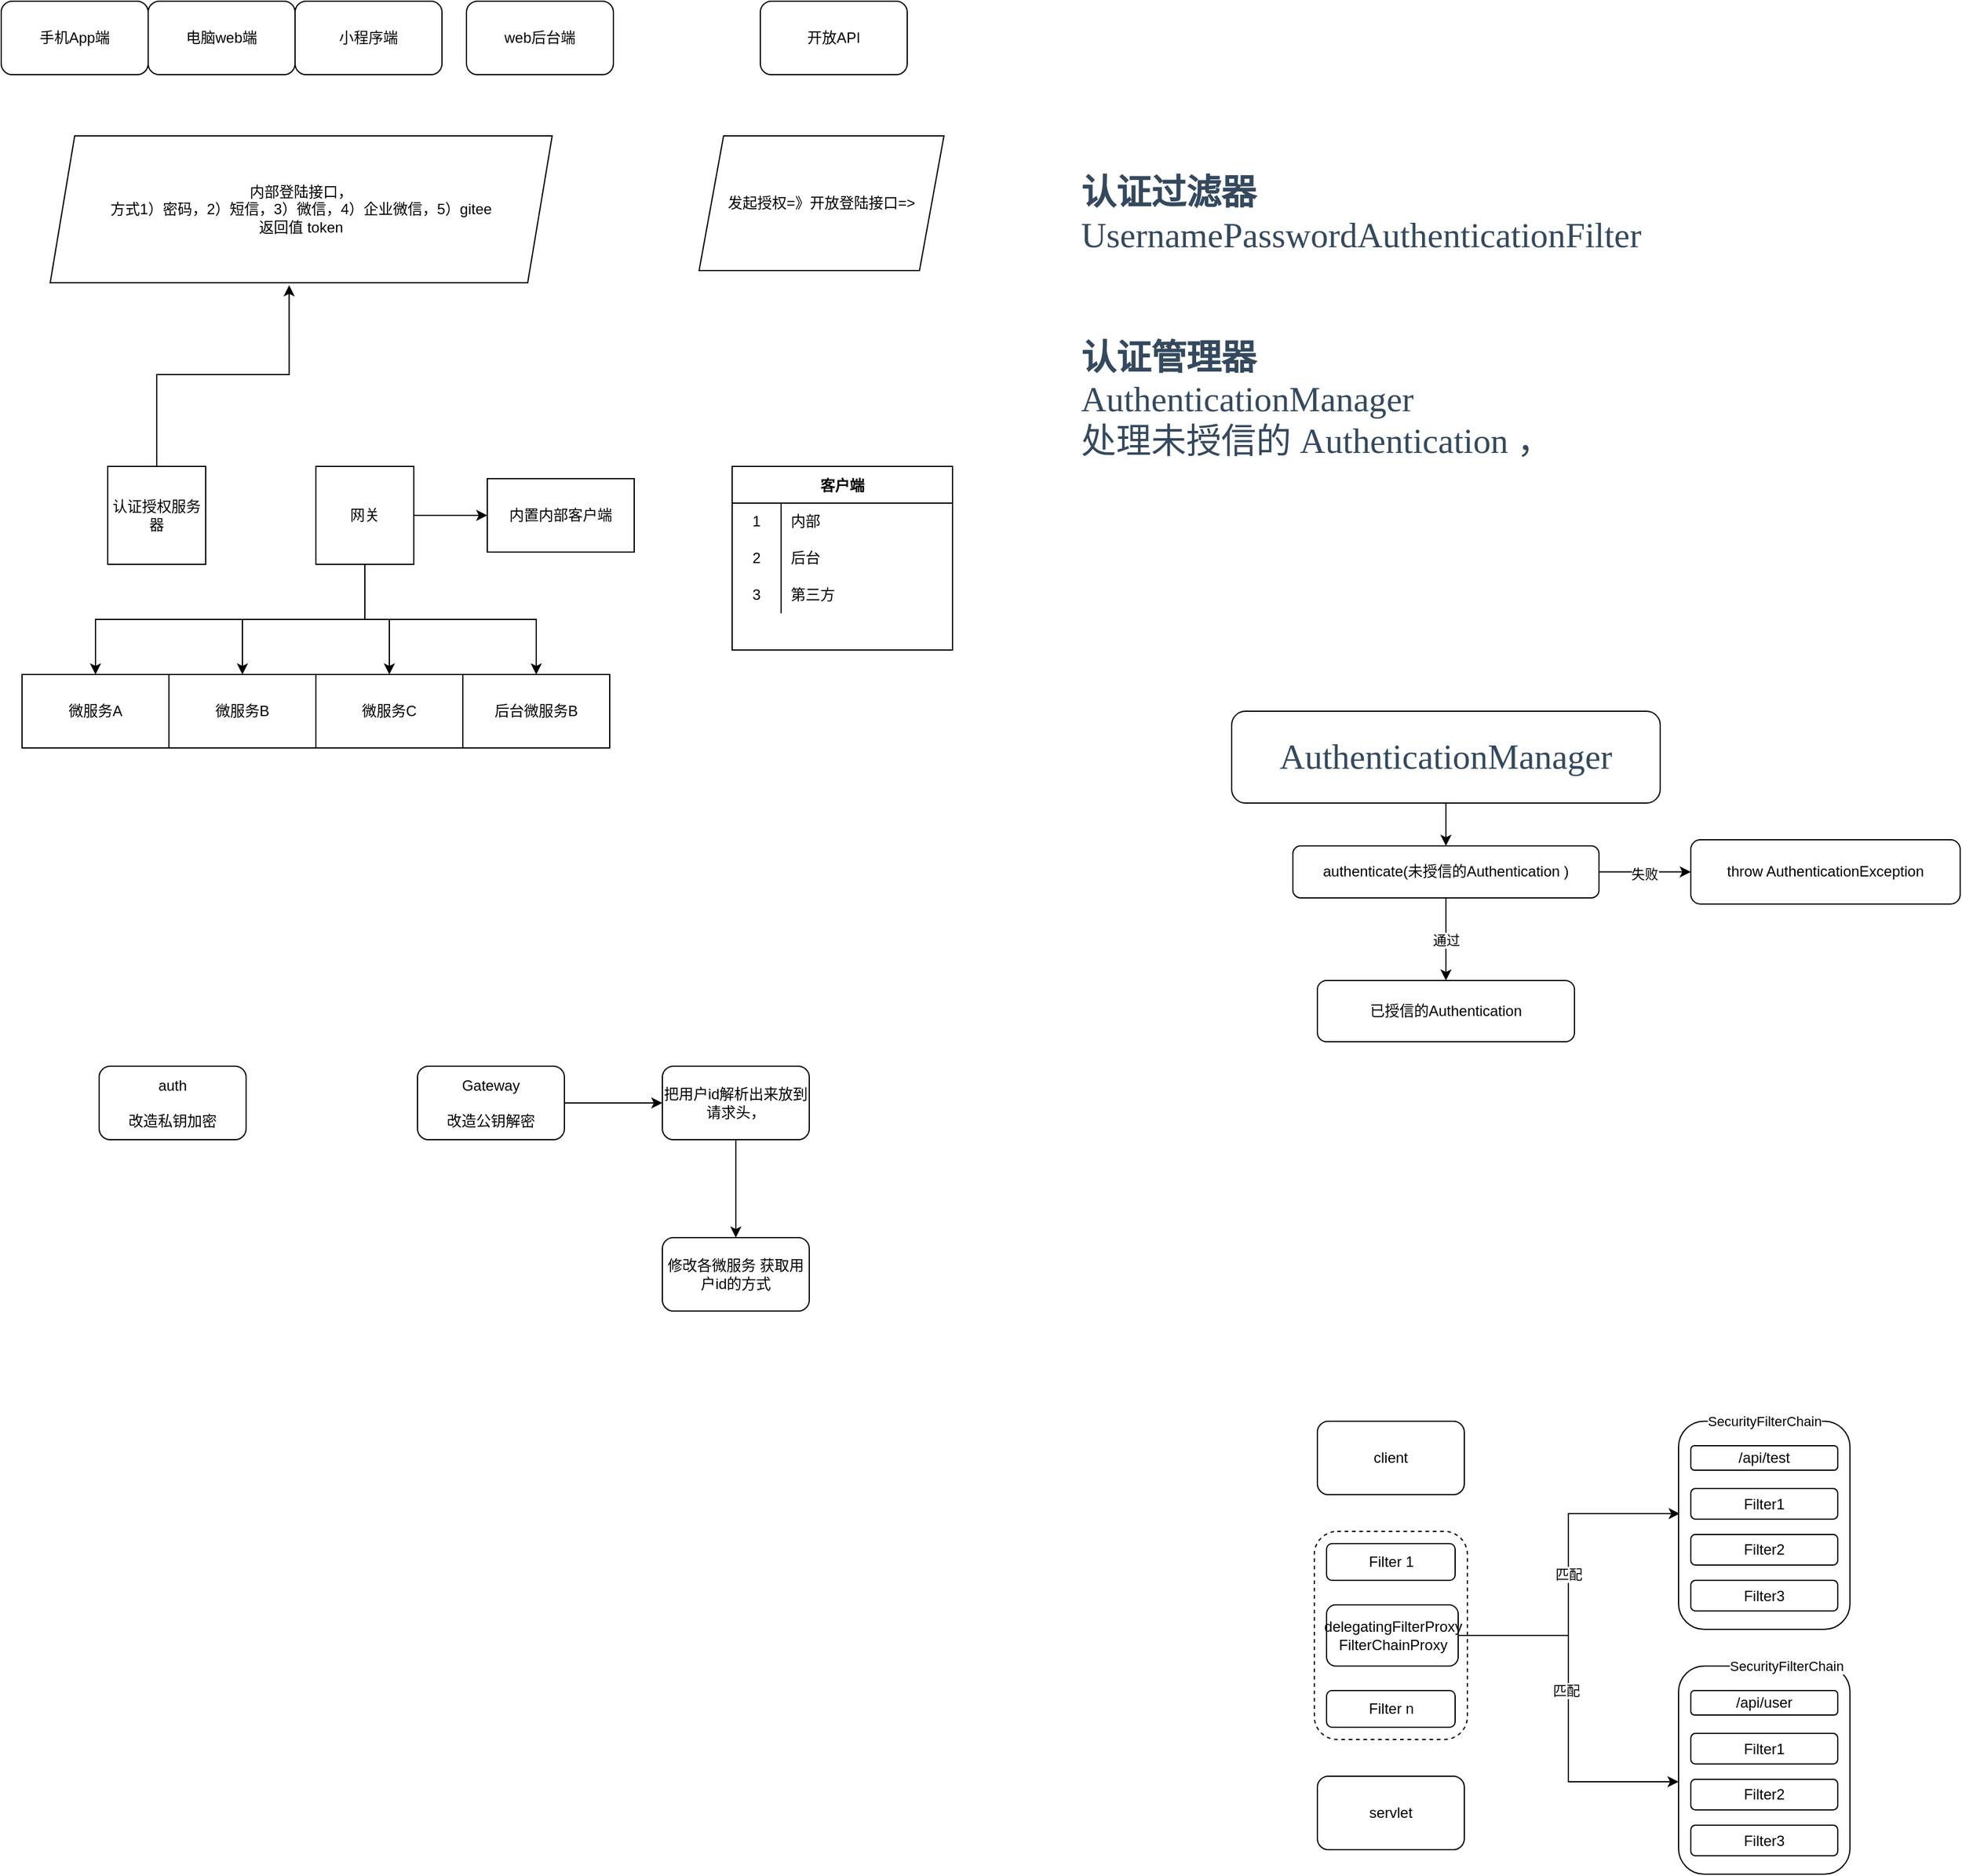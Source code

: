 <mxfile version="20.2.2" type="github">
  <diagram id="sbOqU3zDapwH8D-fXj_J" name="第 1 页">
    <mxGraphModel dx="946" dy="517" grid="1" gridSize="10" guides="1" tooltips="1" connect="1" arrows="1" fold="1" page="1" pageScale="1" pageWidth="827" pageHeight="1169" math="0" shadow="0">
      <root>
        <mxCell id="0" />
        <mxCell id="1" parent="0" />
        <mxCell id="_lD3nbYeC_mDzVaN2k-Z-4" style="edgeStyle=orthogonalEdgeStyle;rounded=0;orthogonalLoop=1;jettySize=auto;html=1;entryX=0.476;entryY=1.017;entryDx=0;entryDy=0;entryPerimeter=0;" parent="1" source="XvVI7B4_2iK0oCaXHntn-1" target="_lD3nbYeC_mDzVaN2k-Z-2" edge="1">
          <mxGeometry relative="1" as="geometry" />
        </mxCell>
        <mxCell id="XvVI7B4_2iK0oCaXHntn-1" value="认证授权服务器" style="whiteSpace=wrap;html=1;aspect=fixed;" parent="1" vertex="1">
          <mxGeometry x="137" y="400" width="80" height="80" as="geometry" />
        </mxCell>
        <mxCell id="XvVI7B4_2iK0oCaXHntn-20" value="" style="edgeStyle=orthogonalEdgeStyle;rounded=0;orthogonalLoop=1;jettySize=auto;html=1;" parent="1" source="XvVI7B4_2iK0oCaXHntn-5" target="XvVI7B4_2iK0oCaXHntn-19" edge="1">
          <mxGeometry relative="1" as="geometry" />
        </mxCell>
        <mxCell id="_lD3nbYeC_mDzVaN2k-Z-5" style="edgeStyle=orthogonalEdgeStyle;rounded=0;orthogonalLoop=1;jettySize=auto;html=1;exitX=0.5;exitY=1;exitDx=0;exitDy=0;" parent="1" source="XvVI7B4_2iK0oCaXHntn-5" target="XvVI7B4_2iK0oCaXHntn-11" edge="1">
          <mxGeometry relative="1" as="geometry" />
        </mxCell>
        <mxCell id="_lD3nbYeC_mDzVaN2k-Z-6" style="edgeStyle=orthogonalEdgeStyle;rounded=0;orthogonalLoop=1;jettySize=auto;html=1;exitX=0.5;exitY=1;exitDx=0;exitDy=0;" parent="1" source="XvVI7B4_2iK0oCaXHntn-5" target="XvVI7B4_2iK0oCaXHntn-12" edge="1">
          <mxGeometry relative="1" as="geometry" />
        </mxCell>
        <mxCell id="_lD3nbYeC_mDzVaN2k-Z-7" style="edgeStyle=orthogonalEdgeStyle;rounded=0;orthogonalLoop=1;jettySize=auto;html=1;exitX=0.5;exitY=1;exitDx=0;exitDy=0;entryX=0.5;entryY=0;entryDx=0;entryDy=0;" parent="1" source="XvVI7B4_2iK0oCaXHntn-5" target="XvVI7B4_2iK0oCaXHntn-14" edge="1">
          <mxGeometry relative="1" as="geometry" />
        </mxCell>
        <mxCell id="_lD3nbYeC_mDzVaN2k-Z-8" style="edgeStyle=orthogonalEdgeStyle;rounded=0;orthogonalLoop=1;jettySize=auto;html=1;exitX=0.5;exitY=1;exitDx=0;exitDy=0;" parent="1" source="XvVI7B4_2iK0oCaXHntn-5" target="XvVI7B4_2iK0oCaXHntn-13" edge="1">
          <mxGeometry relative="1" as="geometry" />
        </mxCell>
        <mxCell id="XvVI7B4_2iK0oCaXHntn-5" value="网关" style="whiteSpace=wrap;html=1;aspect=fixed;" parent="1" vertex="1">
          <mxGeometry x="307" y="400" width="80" height="80" as="geometry" />
        </mxCell>
        <mxCell id="XvVI7B4_2iK0oCaXHntn-6" value="电脑web端" style="rounded=1;whiteSpace=wrap;html=1;" parent="1" vertex="1">
          <mxGeometry x="170" y="20" width="120" height="60" as="geometry" />
        </mxCell>
        <mxCell id="XvVI7B4_2iK0oCaXHntn-7" value="web后台端" style="rounded=1;whiteSpace=wrap;html=1;" parent="1" vertex="1">
          <mxGeometry x="430" y="20" width="120" height="60" as="geometry" />
        </mxCell>
        <mxCell id="XvVI7B4_2iK0oCaXHntn-8" value="手机App端" style="rounded=1;whiteSpace=wrap;html=1;" parent="1" vertex="1">
          <mxGeometry x="50" y="20" width="120" height="60" as="geometry" />
        </mxCell>
        <mxCell id="XvVI7B4_2iK0oCaXHntn-9" value="小程序端" style="rounded=1;whiteSpace=wrap;html=1;" parent="1" vertex="1">
          <mxGeometry x="290" y="20" width="120" height="60" as="geometry" />
        </mxCell>
        <mxCell id="XvVI7B4_2iK0oCaXHntn-11" value="微服务A" style="rounded=0;whiteSpace=wrap;html=1;" parent="1" vertex="1">
          <mxGeometry x="67" y="570" width="120" height="60" as="geometry" />
        </mxCell>
        <mxCell id="XvVI7B4_2iK0oCaXHntn-12" value="微服务B" style="rounded=0;whiteSpace=wrap;html=1;" parent="1" vertex="1">
          <mxGeometry x="187" y="570" width="120" height="60" as="geometry" />
        </mxCell>
        <mxCell id="XvVI7B4_2iK0oCaXHntn-13" value="后台微服务B" style="rounded=0;whiteSpace=wrap;html=1;" parent="1" vertex="1">
          <mxGeometry x="427" y="570" width="120" height="60" as="geometry" />
        </mxCell>
        <mxCell id="XvVI7B4_2iK0oCaXHntn-14" value="微服务C" style="rounded=0;whiteSpace=wrap;html=1;" parent="1" vertex="1">
          <mxGeometry x="307" y="570" width="120" height="60" as="geometry" />
        </mxCell>
        <mxCell id="XvVI7B4_2iK0oCaXHntn-18" value="开放API" style="rounded=1;whiteSpace=wrap;html=1;" parent="1" vertex="1">
          <mxGeometry x="670" y="20" width="120" height="60" as="geometry" />
        </mxCell>
        <mxCell id="XvVI7B4_2iK0oCaXHntn-19" value="内置内部客户端" style="whiteSpace=wrap;html=1;" parent="1" vertex="1">
          <mxGeometry x="447" y="410" width="120" height="60" as="geometry" />
        </mxCell>
        <mxCell id="XvVI7B4_2iK0oCaXHntn-21" value="客户端" style="shape=table;startSize=30;container=1;collapsible=0;childLayout=tableLayout;fixedRows=1;rowLines=0;fontStyle=1;" parent="1" vertex="1">
          <mxGeometry x="647" y="400" width="180" height="150" as="geometry" />
        </mxCell>
        <mxCell id="XvVI7B4_2iK0oCaXHntn-22" value="" style="shape=tableRow;horizontal=0;startSize=0;swimlaneHead=0;swimlaneBody=0;top=0;left=0;bottom=0;right=0;collapsible=0;dropTarget=0;fillColor=none;points=[[0,0.5],[1,0.5]];portConstraint=eastwest;" parent="XvVI7B4_2iK0oCaXHntn-21" vertex="1">
          <mxGeometry y="30" width="180" height="30" as="geometry" />
        </mxCell>
        <mxCell id="XvVI7B4_2iK0oCaXHntn-23" value="1" style="shape=partialRectangle;html=1;whiteSpace=wrap;connectable=0;fillColor=none;top=0;left=0;bottom=0;right=0;overflow=hidden;pointerEvents=1;" parent="XvVI7B4_2iK0oCaXHntn-22" vertex="1">
          <mxGeometry width="40" height="30" as="geometry">
            <mxRectangle width="40" height="30" as="alternateBounds" />
          </mxGeometry>
        </mxCell>
        <mxCell id="XvVI7B4_2iK0oCaXHntn-24" value="内部" style="shape=partialRectangle;html=1;whiteSpace=wrap;connectable=0;fillColor=none;top=0;left=0;bottom=0;right=0;align=left;spacingLeft=6;overflow=hidden;" parent="XvVI7B4_2iK0oCaXHntn-22" vertex="1">
          <mxGeometry x="40" width="140" height="30" as="geometry">
            <mxRectangle width="140" height="30" as="alternateBounds" />
          </mxGeometry>
        </mxCell>
        <mxCell id="XvVI7B4_2iK0oCaXHntn-25" value="" style="shape=tableRow;horizontal=0;startSize=0;swimlaneHead=0;swimlaneBody=0;top=0;left=0;bottom=0;right=0;collapsible=0;dropTarget=0;fillColor=none;points=[[0,0.5],[1,0.5]];portConstraint=eastwest;" parent="XvVI7B4_2iK0oCaXHntn-21" vertex="1">
          <mxGeometry y="60" width="180" height="30" as="geometry" />
        </mxCell>
        <mxCell id="XvVI7B4_2iK0oCaXHntn-26" value="2" style="shape=partialRectangle;html=1;whiteSpace=wrap;connectable=0;fillColor=none;top=0;left=0;bottom=0;right=0;overflow=hidden;" parent="XvVI7B4_2iK0oCaXHntn-25" vertex="1">
          <mxGeometry width="40" height="30" as="geometry">
            <mxRectangle width="40" height="30" as="alternateBounds" />
          </mxGeometry>
        </mxCell>
        <mxCell id="XvVI7B4_2iK0oCaXHntn-27" value="后台" style="shape=partialRectangle;html=1;whiteSpace=wrap;connectable=0;fillColor=none;top=0;left=0;bottom=0;right=0;align=left;spacingLeft=6;overflow=hidden;" parent="XvVI7B4_2iK0oCaXHntn-25" vertex="1">
          <mxGeometry x="40" width="140" height="30" as="geometry">
            <mxRectangle width="140" height="30" as="alternateBounds" />
          </mxGeometry>
        </mxCell>
        <mxCell id="XvVI7B4_2iK0oCaXHntn-28" value="" style="shape=tableRow;horizontal=0;startSize=0;swimlaneHead=0;swimlaneBody=0;top=0;left=0;bottom=0;right=0;collapsible=0;dropTarget=0;fillColor=none;points=[[0,0.5],[1,0.5]];portConstraint=eastwest;" parent="XvVI7B4_2iK0oCaXHntn-21" vertex="1">
          <mxGeometry y="90" width="180" height="30" as="geometry" />
        </mxCell>
        <mxCell id="XvVI7B4_2iK0oCaXHntn-29" value="3" style="shape=partialRectangle;html=1;whiteSpace=wrap;connectable=0;fillColor=none;top=0;left=0;bottom=0;right=0;overflow=hidden;" parent="XvVI7B4_2iK0oCaXHntn-28" vertex="1">
          <mxGeometry width="40" height="30" as="geometry">
            <mxRectangle width="40" height="30" as="alternateBounds" />
          </mxGeometry>
        </mxCell>
        <mxCell id="XvVI7B4_2iK0oCaXHntn-30" value="第三方" style="shape=partialRectangle;html=1;whiteSpace=wrap;connectable=0;fillColor=none;top=0;left=0;bottom=0;right=0;align=left;spacingLeft=6;overflow=hidden;" parent="XvVI7B4_2iK0oCaXHntn-28" vertex="1">
          <mxGeometry x="40" width="140" height="30" as="geometry">
            <mxRectangle width="140" height="30" as="alternateBounds" />
          </mxGeometry>
        </mxCell>
        <mxCell id="_lD3nbYeC_mDzVaN2k-Z-2" value="内部登陆接口，&lt;br&gt;方式1）密码，2）短信，3）微信，4）企业微信，5）gitee &lt;br&gt;返回值 token" style="shape=parallelogram;perimeter=parallelogramPerimeter;whiteSpace=wrap;html=1;fixedSize=1;" parent="1" vertex="1">
          <mxGeometry x="90" y="130" width="410" height="120" as="geometry" />
        </mxCell>
        <mxCell id="_lD3nbYeC_mDzVaN2k-Z-3" value="发起授权=》开放登陆接口=&amp;gt;" style="shape=parallelogram;perimeter=parallelogramPerimeter;whiteSpace=wrap;html=1;fixedSize=1;" parent="1" vertex="1">
          <mxGeometry x="620" y="130" width="200" height="110" as="geometry" />
        </mxCell>
        <mxCell id="dB-1swMqweWZ10f8Y7Zz-1" value="auth&lt;br&gt;&lt;br&gt;改造私钥加密" style="rounded=1;whiteSpace=wrap;html=1;" parent="1" vertex="1">
          <mxGeometry x="130" y="890" width="120" height="60" as="geometry" />
        </mxCell>
        <mxCell id="dB-1swMqweWZ10f8Y7Zz-4" value="" style="edgeStyle=orthogonalEdgeStyle;rounded=0;orthogonalLoop=1;jettySize=auto;html=1;" parent="1" source="dB-1swMqweWZ10f8Y7Zz-2" target="dB-1swMqweWZ10f8Y7Zz-3" edge="1">
          <mxGeometry relative="1" as="geometry" />
        </mxCell>
        <mxCell id="dB-1swMqweWZ10f8Y7Zz-2" value="Gateway&lt;br&gt;&lt;br&gt;改造公钥解密" style="rounded=1;whiteSpace=wrap;html=1;" parent="1" vertex="1">
          <mxGeometry x="390" y="890" width="120" height="60" as="geometry" />
        </mxCell>
        <mxCell id="dB-1swMqweWZ10f8Y7Zz-6" value="" style="edgeStyle=orthogonalEdgeStyle;rounded=0;orthogonalLoop=1;jettySize=auto;html=1;" parent="1" source="dB-1swMqweWZ10f8Y7Zz-3" target="dB-1swMqweWZ10f8Y7Zz-5" edge="1">
          <mxGeometry relative="1" as="geometry" />
        </mxCell>
        <mxCell id="dB-1swMqweWZ10f8Y7Zz-3" value="把用户id解析出来放到请求头，" style="whiteSpace=wrap;html=1;rounded=1;" parent="1" vertex="1">
          <mxGeometry x="590" y="890" width="120" height="60" as="geometry" />
        </mxCell>
        <mxCell id="dB-1swMqweWZ10f8Y7Zz-5" value="修改各微服务 获取用户id的方式" style="whiteSpace=wrap;html=1;rounded=1;" parent="1" vertex="1">
          <mxGeometry x="590" y="1030" width="120" height="60" as="geometry" />
        </mxCell>
        <mxCell id="9sg7Zdg7qvi2RsmB70zo-3" value="&lt;br&gt;&lt;br&gt;&lt;br&gt;&lt;div&gt;&lt;span style=&quot;mso-spacerun:&#39;yes&#39;;font-size:21.46pt;font-family:MicrosoftYaHei-Bold;color:rgb(52,73,94);font-weight:bold;&quot;&gt;认证过滤器 &lt;/span&gt;&lt;/div&gt;&lt;div&gt;&lt;span style=&quot;mso-spacerun:&#39;yes&#39;;font-size:21.46pt;font-family:SourceSansPro-SemiBold;color:rgb(52,73,94);&quot;&gt;UsernamePasswordAuthenticationFilter&lt;/span&gt;&lt;/div&gt;" style="text;whiteSpace=wrap;html=1;" parent="1" vertex="1">
          <mxGeometry x="930" y="110" width="560" height="210" as="geometry" />
        </mxCell>
        <mxCell id="9sg7Zdg7qvi2RsmB70zo-4" value="&lt;br&gt;&lt;br&gt;&lt;br&gt;&lt;br&gt;&lt;div&gt;&lt;span style=&quot;mso-spacerun:&#39;yes&#39;;font-size:21.46pt;font-family:MicrosoftYaHei-Bold;color:rgb(52,73,94);font-weight:bold;&quot;&gt;认证管理器&lt;/span&gt;&lt;/div&gt;&lt;div&gt;&lt;span style=&quot;mso-spacerun:&#39;yes&#39;;font-size:21.46pt;font-family:SourceSansPro-SemiBold;color:rgb(52,73,94);&quot;&gt;AuthenticationManager &lt;/span&gt;&lt;/div&gt;&lt;div&gt;&lt;font face=&quot;SourceSansPro-SemiBold&quot; color=&quot;#34495e&quot;&gt;&lt;span style=&quot;font-size: 28.613px;&quot;&gt;处理未授信的 Authentication ，&lt;/span&gt;&lt;/font&gt;&lt;/div&gt;" style="text;whiteSpace=wrap;html=1;" parent="1" vertex="1">
          <mxGeometry x="930" y="230" width="490" height="170" as="geometry" />
        </mxCell>
        <mxCell id="9sg7Zdg7qvi2RsmB70zo-7" value="" style="edgeStyle=orthogonalEdgeStyle;rounded=0;orthogonalLoop=1;jettySize=auto;html=1;" parent="1" source="9sg7Zdg7qvi2RsmB70zo-5" target="9sg7Zdg7qvi2RsmB70zo-6" edge="1">
          <mxGeometry relative="1" as="geometry" />
        </mxCell>
        <mxCell id="9sg7Zdg7qvi2RsmB70zo-5" value="&lt;span style=&quot;color: rgb(52, 73, 94); font-family: SourceSansPro-SemiBold; font-size: 28.613px; text-align: left;&quot;&gt;AuthenticationManager&lt;/span&gt;" style="rounded=1;whiteSpace=wrap;html=1;" parent="1" vertex="1">
          <mxGeometry x="1055" y="600" width="350" height="75" as="geometry" />
        </mxCell>
        <mxCell id="9sg7Zdg7qvi2RsmB70zo-9" value="通过" style="edgeStyle=orthogonalEdgeStyle;rounded=0;orthogonalLoop=1;jettySize=auto;html=1;" parent="1" source="9sg7Zdg7qvi2RsmB70zo-6" target="9sg7Zdg7qvi2RsmB70zo-8" edge="1">
          <mxGeometry relative="1" as="geometry" />
        </mxCell>
        <mxCell id="9sg7Zdg7qvi2RsmB70zo-11" value="" style="edgeStyle=orthogonalEdgeStyle;rounded=0;orthogonalLoop=1;jettySize=auto;html=1;" parent="1" source="9sg7Zdg7qvi2RsmB70zo-6" target="9sg7Zdg7qvi2RsmB70zo-10" edge="1">
          <mxGeometry relative="1" as="geometry" />
        </mxCell>
        <mxCell id="9sg7Zdg7qvi2RsmB70zo-12" value="失败" style="edgeLabel;html=1;align=center;verticalAlign=middle;resizable=0;points=[];" parent="9sg7Zdg7qvi2RsmB70zo-11" vertex="1" connectable="0">
          <mxGeometry x="-0.025" relative="1" as="geometry">
            <mxPoint y="1" as="offset" />
          </mxGeometry>
        </mxCell>
        <mxCell id="9sg7Zdg7qvi2RsmB70zo-6" value="authenticate(未授信的Authentication )" style="whiteSpace=wrap;html=1;rounded=1;" parent="1" vertex="1">
          <mxGeometry x="1105" y="710" width="250" height="42.5" as="geometry" />
        </mxCell>
        <mxCell id="9sg7Zdg7qvi2RsmB70zo-8" value="已授信的Authentication" style="whiteSpace=wrap;html=1;rounded=1;" parent="1" vertex="1">
          <mxGeometry x="1125" y="820" width="210" height="50" as="geometry" />
        </mxCell>
        <mxCell id="9sg7Zdg7qvi2RsmB70zo-10" value="throw AuthenticationException" style="whiteSpace=wrap;html=1;rounded=1;" parent="1" vertex="1">
          <mxGeometry x="1430" y="705" width="220" height="52.5" as="geometry" />
        </mxCell>
        <mxCell id="tFS0zLNVQy8ZmJBDmRFz-1" value="client" style="rounded=1;whiteSpace=wrap;html=1;" vertex="1" parent="1">
          <mxGeometry x="1125" y="1180" width="120" height="60" as="geometry" />
        </mxCell>
        <mxCell id="tFS0zLNVQy8ZmJBDmRFz-2" value="servlet" style="whiteSpace=wrap;html=1;rounded=1;" vertex="1" parent="1">
          <mxGeometry x="1125" y="1470" width="120" height="60" as="geometry" />
        </mxCell>
        <mxCell id="tFS0zLNVQy8ZmJBDmRFz-4" value="" style="rounded=1;whiteSpace=wrap;html=1;dashed=1;" vertex="1" parent="1">
          <mxGeometry x="1122.5" y="1270" width="125" height="170" as="geometry" />
        </mxCell>
        <mxCell id="tFS0zLNVQy8ZmJBDmRFz-5" value="Filter 1" style="rounded=1;whiteSpace=wrap;html=1;" vertex="1" parent="1">
          <mxGeometry x="1132.5" y="1280" width="105" height="30" as="geometry" />
        </mxCell>
        <mxCell id="tFS0zLNVQy8ZmJBDmRFz-13" value="匹配" style="edgeStyle=orthogonalEdgeStyle;rounded=0;orthogonalLoop=1;jettySize=auto;html=1;exitX=1;exitY=0.5;exitDx=0;exitDy=0;entryX=0.007;entryY=0.444;entryDx=0;entryDy=0;entryPerimeter=0;" edge="1" parent="1" source="tFS0zLNVQy8ZmJBDmRFz-6" target="tFS0zLNVQy8ZmJBDmRFz-8">
          <mxGeometry relative="1" as="geometry" />
        </mxCell>
        <mxCell id="tFS0zLNVQy8ZmJBDmRFz-20" style="edgeStyle=orthogonalEdgeStyle;rounded=0;orthogonalLoop=1;jettySize=auto;html=1;exitX=1;exitY=0.5;exitDx=0;exitDy=0;entryX=0;entryY=0.556;entryDx=0;entryDy=0;entryPerimeter=0;" edge="1" parent="1" source="tFS0zLNVQy8ZmJBDmRFz-6" target="tFS0zLNVQy8ZmJBDmRFz-15">
          <mxGeometry relative="1" as="geometry" />
        </mxCell>
        <mxCell id="tFS0zLNVQy8ZmJBDmRFz-21" value="匹配" style="edgeLabel;html=1;align=center;verticalAlign=middle;resizable=0;points=[];" vertex="1" connectable="0" parent="tFS0zLNVQy8ZmJBDmRFz-20">
          <mxGeometry x="-0.102" y="-2" relative="1" as="geometry">
            <mxPoint as="offset" />
          </mxGeometry>
        </mxCell>
        <mxCell id="tFS0zLNVQy8ZmJBDmRFz-6" value="delegatingFilterProxy&lt;br&gt;FilterChainProxy" style="rounded=1;whiteSpace=wrap;html=1;" vertex="1" parent="1">
          <mxGeometry x="1132.5" y="1330" width="107.5" height="50" as="geometry" />
        </mxCell>
        <mxCell id="tFS0zLNVQy8ZmJBDmRFz-7" value="Filter n" style="rounded=1;whiteSpace=wrap;html=1;" vertex="1" parent="1">
          <mxGeometry x="1132.5" y="1400" width="105" height="30" as="geometry" />
        </mxCell>
        <mxCell id="tFS0zLNVQy8ZmJBDmRFz-8" value="" style="rounded=1;whiteSpace=wrap;html=1;" vertex="1" parent="1">
          <mxGeometry x="1420" y="1180" width="140" height="170" as="geometry" />
        </mxCell>
        <mxCell id="tFS0zLNVQy8ZmJBDmRFz-9" value="/api/test" style="rounded=1;whiteSpace=wrap;html=1;" vertex="1" parent="1">
          <mxGeometry x="1430" y="1200" width="120" height="20" as="geometry" />
        </mxCell>
        <mxCell id="tFS0zLNVQy8ZmJBDmRFz-10" value="Filter1" style="rounded=1;whiteSpace=wrap;html=1;" vertex="1" parent="1">
          <mxGeometry x="1430" y="1235" width="120" height="25" as="geometry" />
        </mxCell>
        <mxCell id="tFS0zLNVQy8ZmJBDmRFz-11" value="Filter2" style="rounded=1;whiteSpace=wrap;html=1;" vertex="1" parent="1">
          <mxGeometry x="1430" y="1272.5" width="120" height="25" as="geometry" />
        </mxCell>
        <mxCell id="tFS0zLNVQy8ZmJBDmRFz-12" value="Filter3" style="rounded=1;whiteSpace=wrap;html=1;" vertex="1" parent="1">
          <mxGeometry x="1430" y="1310" width="120" height="25" as="geometry" />
        </mxCell>
        <mxCell id="tFS0zLNVQy8ZmJBDmRFz-15" value="" style="rounded=1;whiteSpace=wrap;html=1;" vertex="1" parent="1">
          <mxGeometry x="1420" y="1380" width="140" height="170" as="geometry" />
        </mxCell>
        <mxCell id="tFS0zLNVQy8ZmJBDmRFz-16" value="/api/user" style="rounded=1;whiteSpace=wrap;html=1;" vertex="1" parent="1">
          <mxGeometry x="1430" y="1400" width="120" height="20" as="geometry" />
        </mxCell>
        <mxCell id="tFS0zLNVQy8ZmJBDmRFz-17" value="Filter1" style="rounded=1;whiteSpace=wrap;html=1;" vertex="1" parent="1">
          <mxGeometry x="1430" y="1435" width="120" height="25" as="geometry" />
        </mxCell>
        <mxCell id="tFS0zLNVQy8ZmJBDmRFz-18" value="Filter2" style="rounded=1;whiteSpace=wrap;html=1;" vertex="1" parent="1">
          <mxGeometry x="1430" y="1472.5" width="120" height="25" as="geometry" />
        </mxCell>
        <mxCell id="tFS0zLNVQy8ZmJBDmRFz-19" value="Filter3" style="rounded=1;whiteSpace=wrap;html=1;" vertex="1" parent="1">
          <mxGeometry x="1430" y="1510" width="120" height="25" as="geometry" />
        </mxCell>
        <mxCell id="tFS0zLNVQy8ZmJBDmRFz-22" style="edgeStyle=orthogonalEdgeStyle;rounded=0;orthogonalLoop=1;jettySize=auto;html=1;exitX=0.5;exitY=0;exitDx=0;exitDy=0;entryX=0.75;entryY=0;entryDx=0;entryDy=0;" edge="1" parent="1" source="tFS0zLNVQy8ZmJBDmRFz-8" target="tFS0zLNVQy8ZmJBDmRFz-8">
          <mxGeometry relative="1" as="geometry" />
        </mxCell>
        <mxCell id="tFS0zLNVQy8ZmJBDmRFz-23" value="SecurityFilterChain" style="edgeLabel;html=1;align=center;verticalAlign=middle;resizable=0;points=[];" vertex="1" connectable="0" parent="tFS0zLNVQy8ZmJBDmRFz-22">
          <mxGeometry x="-0.543" y="-2" relative="1" as="geometry">
            <mxPoint x="-8" y="-2" as="offset" />
          </mxGeometry>
        </mxCell>
        <mxCell id="tFS0zLNVQy8ZmJBDmRFz-24" value="&lt;span style=&quot;font-size: 11px;&quot;&gt;SecurityFilterChain&lt;/span&gt;" style="edgeStyle=orthogonalEdgeStyle;rounded=0;orthogonalLoop=1;jettySize=auto;html=1;exitX=0.5;exitY=0;exitDx=0;exitDy=0;entryX=0.75;entryY=0;entryDx=0;entryDy=0;" edge="1" parent="1" source="tFS0zLNVQy8ZmJBDmRFz-15" target="tFS0zLNVQy8ZmJBDmRFz-15">
          <mxGeometry relative="1" as="geometry" />
        </mxCell>
      </root>
    </mxGraphModel>
  </diagram>
</mxfile>
